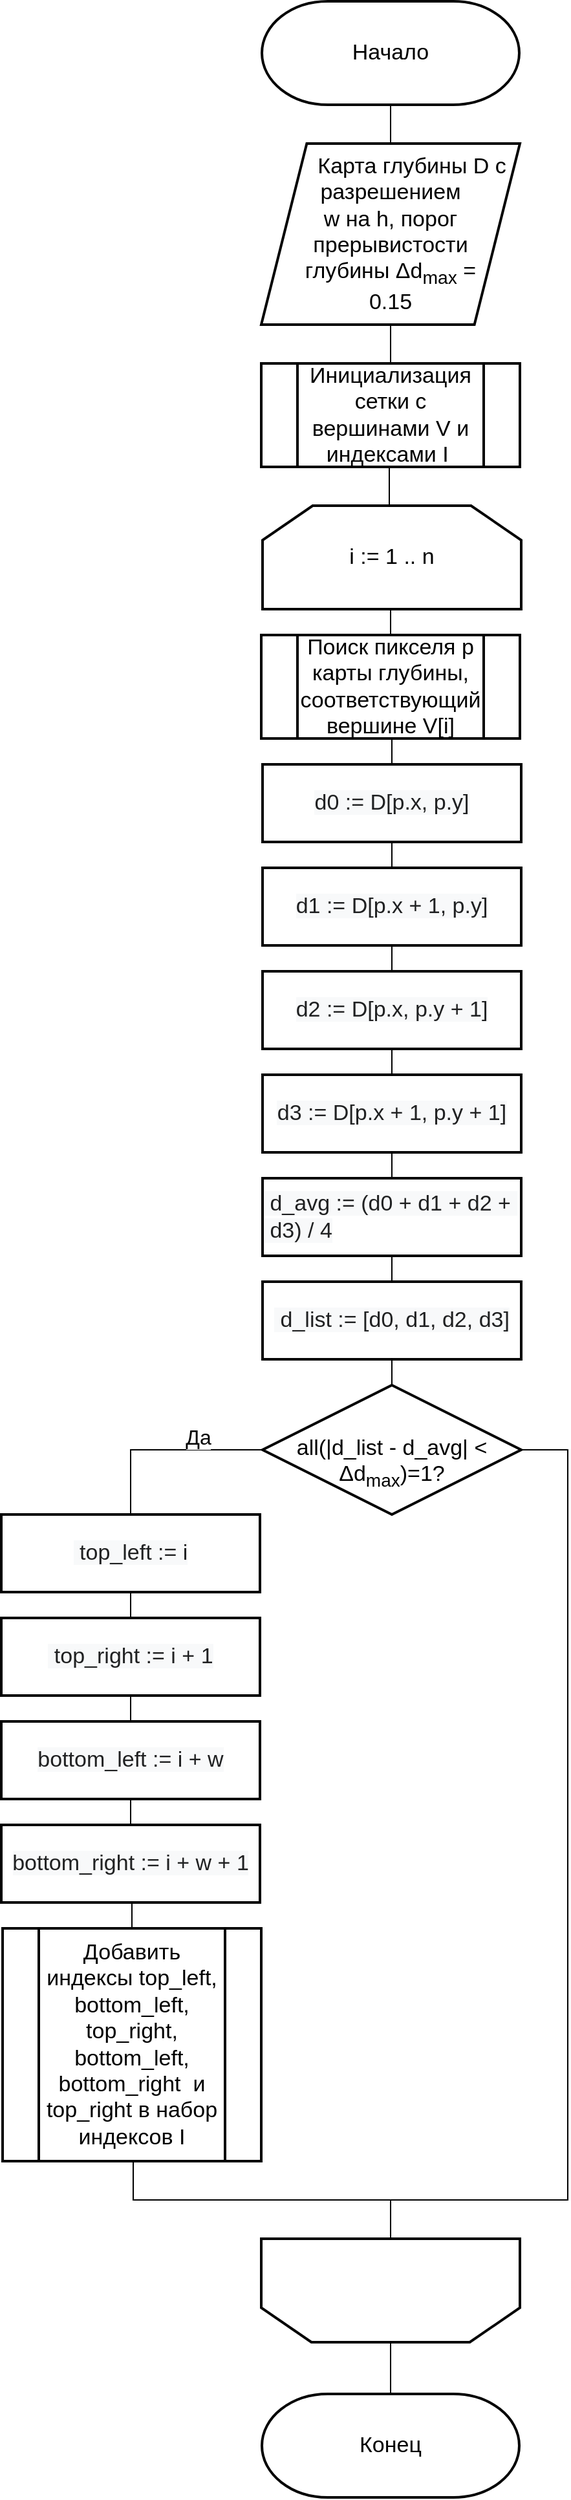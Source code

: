 <mxfile version="21.2.8" type="device">
  <diagram name="Страница 1" id="vSN0zOsbVQ_ziBr6iRNW">
    <mxGraphModel dx="2053" dy="1188" grid="1" gridSize="10" guides="1" tooltips="1" connect="1" arrows="1" fold="1" page="1" pageScale="1" pageWidth="827" pageHeight="1169" math="0" shadow="0">
      <root>
        <mxCell id="0" />
        <mxCell id="1" parent="0" />
        <mxCell id="NfnfCwqI7M4uG_9BYdU6-4" style="edgeStyle=orthogonalEdgeStyle;rounded=0;orthogonalLoop=1;jettySize=auto;html=1;exitX=0.5;exitY=1;exitDx=0;exitDy=0;exitPerimeter=0;entryX=0.5;entryY=0;entryDx=0;entryDy=0;endArrow=none;endFill=0;" parent="1" source="NfnfCwqI7M4uG_9BYdU6-1" target="NfnfCwqI7M4uG_9BYdU6-3" edge="1">
          <mxGeometry relative="1" as="geometry" />
        </mxCell>
        <mxCell id="NfnfCwqI7M4uG_9BYdU6-1" value="Начало" style="strokeWidth=2;html=1;shape=stencil(xVVNb4MwDP01HJmAaFV7nFh37GWTdnapC1FDgpysH/9+gYBaSukgl0kc8DO85+fYSsBSXUCFQRJJKDFg70GSfCGVXIJRZAObKRy8iFx4cuFq6ULQFWbGYUcgDluBLqMNqQOe+M60DFwWSNzUWbYOojf7Tf2wNFNSWhKupO5lbvKWDLi0/0ZnRxa9vDqZSxu7qLIKJRqkHno1t3FAkHx4K8XTlD49lPqOOt2/lL7nK8V+Smuf7sX3YvHEDm48jD2QW64mHpiXXMc+351XMwdyk92NyLHUImMLyNItZIec1I/cPSyygnq5B4kuXaojXqtnd/P9zH/HILi8YVgs5zMAZfaFWobuH7r0azqHcOY6JGWgbkOPXwDlGFqecC8g76X0CbG6gduzf1zuwsPxXc+mUfyjZZ8zzoTS+GQTLD6YswYdGU6W7hXhk6ndcyHc7TS2EAOCBnV3ZQP8Ag==);whiteSpace=wrap;fontSize=17;" parent="1" vertex="1">
          <mxGeometry x="288" y="10" width="250" height="80" as="geometry" />
        </mxCell>
        <mxCell id="ST-hCxSPFe-SYE2UlP30-2" style="edgeStyle=orthogonalEdgeStyle;rounded=0;orthogonalLoop=1;jettySize=auto;html=1;exitX=0.5;exitY=1;exitDx=0;exitDy=0;entryX=0.5;entryY=0;entryDx=0;entryDy=0;endArrow=none;endFill=0;" parent="1" source="NfnfCwqI7M4uG_9BYdU6-3" target="ST-hCxSPFe-SYE2UlP30-1" edge="1">
          <mxGeometry relative="1" as="geometry" />
        </mxCell>
        <mxCell id="NfnfCwqI7M4uG_9BYdU6-3" value="&amp;nbsp; &amp;nbsp; &amp;nbsp; &amp;nbsp;Карта глубины D с разрешением &lt;br&gt;w на&amp;nbsp;h, порог &lt;br&gt;прерывистости &lt;br&gt;глубины Δd&lt;sub&gt;max&lt;/sub&gt; = &lt;br&gt;0.15" style="shape=parallelogram;html=1;strokeWidth=2;perimeter=parallelogramPerimeter;whiteSpace=wrap;rounded=0;arcSize=12;size=0.176;fontSize=17;" parent="1" vertex="1">
          <mxGeometry x="313" y="120" width="200" height="140" as="geometry" />
        </mxCell>
        <mxCell id="A0MCLNn6qekpqNKE2fol-7" style="edgeStyle=orthogonalEdgeStyle;rounded=0;orthogonalLoop=1;jettySize=auto;html=1;exitX=0.5;exitY=1;exitDx=0;exitDy=0;entryX=0.5;entryY=0;entryDx=0;entryDy=0;endArrow=none;endFill=0;" parent="1" source="ST-hCxSPFe-SYE2UlP30-1" edge="1">
          <mxGeometry relative="1" as="geometry">
            <mxPoint x="412" y="370" as="sourcePoint" />
            <mxPoint x="412" y="400" as="targetPoint" />
          </mxGeometry>
        </mxCell>
        <mxCell id="ST-hCxSPFe-SYE2UlP30-4" style="edgeStyle=orthogonalEdgeStyle;rounded=0;orthogonalLoop=1;jettySize=auto;html=1;exitX=0.5;exitY=1;exitDx=0;exitDy=0;entryX=0.5;entryY=0;entryDx=0;entryDy=0;endArrow=none;endFill=0;exitPerimeter=0;" parent="1" source="kpQELVkiYAKZ-qcpzUiQ-1" target="ST-hCxSPFe-SYE2UlP30-3" edge="1">
          <mxGeometry relative="1" as="geometry">
            <mxPoint x="412" y="460" as="sourcePoint" />
          </mxGeometry>
        </mxCell>
        <mxCell id="ST-hCxSPFe-SYE2UlP30-10" style="edgeStyle=orthogonalEdgeStyle;rounded=0;orthogonalLoop=1;jettySize=auto;html=1;exitX=0.5;exitY=1;exitDx=0;exitDy=0;endArrow=none;endFill=0;" parent="1" source="A0MCLNn6qekpqNKE2fol-8" target="ST-hCxSPFe-SYE2UlP30-7" edge="1">
          <mxGeometry relative="1" as="geometry" />
        </mxCell>
        <mxCell id="A0MCLNn6qekpqNKE2fol-8" value="&lt;div style=&quot;text-align: left;&quot;&gt;&lt;font face=&quot;sans-serif&quot; color=&quot;#202122&quot;&gt;&lt;span style=&quot;background-color: rgb(248, 249, 250);&quot;&gt;d0 := D[p.x, p.y]&lt;/span&gt;&lt;/font&gt;&lt;/div&gt;" style="rounded=0;whiteSpace=wrap;html=1;absoluteArcSize=1;arcSize=14;strokeWidth=2;fontSize=17;fontStyle=0" parent="1" vertex="1">
          <mxGeometry x="314" y="600" width="200" height="60" as="geometry" />
        </mxCell>
        <mxCell id="A0MCLNn6qekpqNKE2fol-22" value="Конец" style="strokeWidth=2;html=1;shape=stencil(xVVNb4MwDP01HJmAaFV7nFh37GWTdnapC1FDgpysH/9+gYBaSukgl0kc8DO85+fYSsBSXUCFQRJJKDFg70GSfCGVXIJRZAObKRy8iFx4cuFq6ULQFWbGYUcgDluBLqMNqQOe+M60DFwWSNzUWbYOojf7Tf2wNFNSWhKupO5lbvKWDLi0/0ZnRxa9vDqZSxu7qLIKJRqkHno1t3FAkHx4K8XTlD49lPqOOt2/lL7nK8V+Smuf7sX3YvHEDm48jD2QW64mHpiXXMc+351XMwdyk92NyLHUImMLyNItZIec1I/cPSyygnq5B4kuXaojXqtnd/P9zH/HILi8YVgs5zMAZfaFWobuH7r0azqHcOY6JGWgbkOPXwDlGFqecC8g76X0CbG6gduzf1zuwsPxXc+mUfyjZZ8zzoTS+GQTLD6YswYdGU6W7hXhk6ndcyHc7TS2EAOCBnV3ZQP8Ag==);whiteSpace=wrap;fontSize=17;" parent="1" vertex="1">
          <mxGeometry x="288" y="1860" width="250" height="80" as="geometry" />
        </mxCell>
        <mxCell id="ST-hCxSPFe-SYE2UlP30-1" value="Инициализация сетки с вершинами V и индексами I&amp;nbsp;" style="verticalLabelPosition=middle;verticalAlign=middle;html=1;shape=process;whiteSpace=wrap;rounded=0;size=0.14;arcSize=6;strokeWidth=2;labelPosition=center;align=center;fontSize=17;" parent="1" vertex="1">
          <mxGeometry x="313" y="290" width="200" height="80" as="geometry" />
        </mxCell>
        <mxCell id="ST-hCxSPFe-SYE2UlP30-6" style="edgeStyle=orthogonalEdgeStyle;rounded=0;orthogonalLoop=1;jettySize=auto;html=1;exitX=0.5;exitY=1;exitDx=0;exitDy=0;entryX=0.5;entryY=0;entryDx=0;entryDy=0;endArrow=none;endFill=0;" parent="1" source="ST-hCxSPFe-SYE2UlP30-3" target="A0MCLNn6qekpqNKE2fol-8" edge="1">
          <mxGeometry relative="1" as="geometry" />
        </mxCell>
        <mxCell id="ST-hCxSPFe-SYE2UlP30-3" value="Поиск пикселя p карты глубины, соответствующий вершине V[i]" style="verticalLabelPosition=middle;verticalAlign=middle;html=1;shape=process;whiteSpace=wrap;rounded=0;size=0.14;arcSize=6;strokeWidth=2;labelPosition=center;align=center;fontSize=17;" parent="1" vertex="1">
          <mxGeometry x="313" y="500" width="200" height="80" as="geometry" />
        </mxCell>
        <mxCell id="ST-hCxSPFe-SYE2UlP30-11" style="edgeStyle=orthogonalEdgeStyle;rounded=0;orthogonalLoop=1;jettySize=auto;html=1;exitX=0.5;exitY=1;exitDx=0;exitDy=0;entryX=0.5;entryY=0;entryDx=0;entryDy=0;endArrow=none;endFill=0;" parent="1" source="ST-hCxSPFe-SYE2UlP30-7" target="ST-hCxSPFe-SYE2UlP30-8" edge="1">
          <mxGeometry relative="1" as="geometry" />
        </mxCell>
        <mxCell id="ST-hCxSPFe-SYE2UlP30-7" value="&lt;div style=&quot;text-align: left;&quot;&gt;&lt;font face=&quot;sans-serif&quot; color=&quot;#202122&quot;&gt;&lt;span style=&quot;background-color: rgb(248, 249, 250);&quot;&gt;d1 := D[p.x + 1, p.y]&lt;/span&gt;&lt;/font&gt;&lt;/div&gt;" style="rounded=0;whiteSpace=wrap;html=1;absoluteArcSize=1;arcSize=14;strokeWidth=2;fontSize=17;fontStyle=0" parent="1" vertex="1">
          <mxGeometry x="314" y="680" width="200" height="60" as="geometry" />
        </mxCell>
        <mxCell id="ST-hCxSPFe-SYE2UlP30-12" style="edgeStyle=orthogonalEdgeStyle;rounded=0;orthogonalLoop=1;jettySize=auto;html=1;exitX=0.5;exitY=1;exitDx=0;exitDy=0;entryX=0.5;entryY=0;entryDx=0;entryDy=0;endArrow=none;endFill=0;" parent="1" source="ST-hCxSPFe-SYE2UlP30-8" target="ST-hCxSPFe-SYE2UlP30-9" edge="1">
          <mxGeometry relative="1" as="geometry" />
        </mxCell>
        <mxCell id="ST-hCxSPFe-SYE2UlP30-8" value="&lt;div style=&quot;text-align: left;&quot;&gt;&lt;font face=&quot;sans-serif&quot; color=&quot;#202122&quot;&gt;&lt;span style=&quot;background-color: rgb(248, 249, 250);&quot;&gt;d2 := D[p.x, p.y + 1]&lt;/span&gt;&lt;/font&gt;&lt;/div&gt;" style="rounded=0;whiteSpace=wrap;html=1;absoluteArcSize=1;arcSize=14;strokeWidth=2;fontSize=17;fontStyle=0" parent="1" vertex="1">
          <mxGeometry x="314" y="760" width="200" height="60" as="geometry" />
        </mxCell>
        <mxCell id="ST-hCxSPFe-SYE2UlP30-14" style="edgeStyle=orthogonalEdgeStyle;rounded=0;orthogonalLoop=1;jettySize=auto;html=1;exitX=0.5;exitY=1;exitDx=0;exitDy=0;entryX=0.5;entryY=0;entryDx=0;entryDy=0;endArrow=none;endFill=0;" parent="1" source="ST-hCxSPFe-SYE2UlP30-9" target="ST-hCxSPFe-SYE2UlP30-13" edge="1">
          <mxGeometry relative="1" as="geometry" />
        </mxCell>
        <mxCell id="ST-hCxSPFe-SYE2UlP30-9" value="&lt;div style=&quot;text-align: left;&quot;&gt;&lt;font face=&quot;sans-serif&quot; color=&quot;#202122&quot;&gt;&lt;span style=&quot;background-color: rgb(248, 249, 250);&quot;&gt;d3 := D[p.x + 1, p.y + 1]&lt;/span&gt;&lt;/font&gt;&lt;/div&gt;" style="rounded=0;whiteSpace=wrap;html=1;absoluteArcSize=1;arcSize=14;strokeWidth=2;fontSize=17;fontStyle=0" parent="1" vertex="1">
          <mxGeometry x="314" y="840" width="200" height="60" as="geometry" />
        </mxCell>
        <mxCell id="ST-hCxSPFe-SYE2UlP30-16" style="edgeStyle=orthogonalEdgeStyle;rounded=0;orthogonalLoop=1;jettySize=auto;html=1;exitX=0.5;exitY=1;exitDx=0;exitDy=0;entryX=0.5;entryY=0;entryDx=0;entryDy=0;endArrow=none;endFill=0;" parent="1" source="ST-hCxSPFe-SYE2UlP30-13" target="ST-hCxSPFe-SYE2UlP30-15" edge="1">
          <mxGeometry relative="1" as="geometry" />
        </mxCell>
        <mxCell id="ST-hCxSPFe-SYE2UlP30-13" value="&lt;div style=&quot;text-align: left;&quot;&gt;&lt;font face=&quot;sans-serif&quot; color=&quot;#202122&quot;&gt;&lt;span style=&quot;background-color: rgb(248, 249, 250);&quot;&gt;&amp;nbsp;d_avg := (d0 + d1 + d2 +&amp;nbsp; &amp;nbsp;d3) / 4&lt;/span&gt;&lt;/font&gt;&lt;/div&gt;" style="rounded=0;whiteSpace=wrap;html=1;absoluteArcSize=1;arcSize=14;strokeWidth=2;fontSize=17;fontStyle=0" parent="1" vertex="1">
          <mxGeometry x="314" y="920" width="200" height="60" as="geometry" />
        </mxCell>
        <mxCell id="ST-hCxSPFe-SYE2UlP30-18" style="edgeStyle=orthogonalEdgeStyle;rounded=0;orthogonalLoop=1;jettySize=auto;html=1;exitX=0.5;exitY=1;exitDx=0;exitDy=0;entryX=0.5;entryY=0;entryDx=0;entryDy=0;entryPerimeter=0;endArrow=none;endFill=0;" parent="1" source="ST-hCxSPFe-SYE2UlP30-15" target="ST-hCxSPFe-SYE2UlP30-17" edge="1">
          <mxGeometry relative="1" as="geometry" />
        </mxCell>
        <mxCell id="ST-hCxSPFe-SYE2UlP30-15" value="&lt;div style=&quot;text-align: left;&quot;&gt;&lt;font face=&quot;sans-serif&quot; color=&quot;#202122&quot;&gt;&lt;span style=&quot;background-color: rgb(248, 249, 250);&quot;&gt;&amp;nbsp;d_list := [d0, d1, d2, d3]&lt;/span&gt;&lt;/font&gt;&lt;/div&gt;" style="rounded=0;whiteSpace=wrap;html=1;absoluteArcSize=1;arcSize=14;strokeWidth=2;fontSize=17;fontStyle=0" parent="1" vertex="1">
          <mxGeometry x="314" y="1000" width="200" height="60" as="geometry" />
        </mxCell>
        <mxCell id="ST-hCxSPFe-SYE2UlP30-20" value="Да" style="edgeStyle=orthogonalEdgeStyle;rounded=0;orthogonalLoop=1;jettySize=auto;html=1;exitX=0;exitY=0.5;exitDx=0;exitDy=0;exitPerimeter=0;entryX=0.5;entryY=0;entryDx=0;entryDy=0;fontSize=16;endArrow=none;endFill=0;" parent="1" source="ST-hCxSPFe-SYE2UlP30-17" target="kpQELVkiYAKZ-qcpzUiQ-6" edge="1">
          <mxGeometry x="-0.342" y="-10" relative="1" as="geometry">
            <mxPoint as="offset" />
            <mxPoint x="214" y="1220" as="targetPoint" />
          </mxGeometry>
        </mxCell>
        <mxCell id="ST-hCxSPFe-SYE2UlP30-22" style="edgeStyle=orthogonalEdgeStyle;rounded=0;orthogonalLoop=1;jettySize=auto;html=1;exitX=1;exitY=0.5;exitDx=0;exitDy=0;exitPerimeter=0;entryX=0.5;entryY=1;entryDx=0;entryDy=0;endArrow=none;endFill=0;entryPerimeter=0;" parent="1" source="ST-hCxSPFe-SYE2UlP30-17" target="kpQELVkiYAKZ-qcpzUiQ-2" edge="1">
          <mxGeometry relative="1" as="geometry">
            <mxPoint x="614" y="1220" as="targetPoint" />
            <Array as="points">
              <mxPoint x="550" y="1130" />
              <mxPoint x="550" y="1710" />
              <mxPoint x="413" y="1710" />
            </Array>
          </mxGeometry>
        </mxCell>
        <mxCell id="ST-hCxSPFe-SYE2UlP30-17" value="&lt;br&gt;all(|d_list - d_avg| &amp;lt; Δd&lt;sub style=&quot;border-color: var(--border-color);&quot;&gt;&lt;font style=&quot;font-size: 14px;&quot;&gt;max&lt;/font&gt;&lt;/sub&gt;)=1?" style="strokeWidth=2;html=1;shape=mxgraph.flowchart.decision;whiteSpace=wrap;fontSize=17;" parent="1" vertex="1">
          <mxGeometry x="314" y="1080" width="200" height="100" as="geometry" />
        </mxCell>
        <mxCell id="kpQELVkiYAKZ-qcpzUiQ-4" style="edgeStyle=orthogonalEdgeStyle;rounded=0;orthogonalLoop=1;jettySize=auto;html=1;entryX=0.5;entryY=1;entryDx=0;entryDy=0;entryPerimeter=0;endArrow=none;endFill=0;exitX=0.5;exitY=1;exitDx=0;exitDy=0;" parent="1" source="kpQELVkiYAKZ-qcpzUiQ-10" target="kpQELVkiYAKZ-qcpzUiQ-2" edge="1">
          <mxGeometry relative="1" as="geometry">
            <mxPoint x="213" y="1680" as="sourcePoint" />
            <Array as="points">
              <mxPoint x="214" y="1680" />
              <mxPoint x="214" y="1710" />
              <mxPoint x="413" y="1710" />
            </Array>
          </mxGeometry>
        </mxCell>
        <mxCell id="kpQELVkiYAKZ-qcpzUiQ-1" value="i := 1 .. n" style="strokeWidth=2;html=1;shape=stencil(rZVNb4MwDIZ/Ta5VIKItx4l1p6qXHnpOqTuiQoICa7d/vxQXjY/BmKnEAb+G94ktW2EiKhKZA/O5lhkw8cp8f2tM7oStylTpQveaYGLJMbxhGK4xlEUOcYnaVVoljylgpiitucBNncqHg9IJWHQVG8Zf3Df3R0Sx0dqZKKOLVqaRd2ZSafcv/0QzvggQ8/WIMcodIYMSbEv9KW+HAvPfyCRvGmlPILUrqrl/kQ7/J3k00obSvS7LmwjbEeriC+53cOF6Im9P4oXU6ki9rLeOUN0AT0ROGVpAER1lfHm35kOffj1lLu/L3UvU6cxcoTF0nV6NNaB2SJVuOKxmO3Qa+ASLIJhtsSScIpjtwJ/sQOklZSTi1BQwsjlO741lpQ7MsojOxsLIkJ9VmuJlNrQ/PYNKxcu1Er4B);whiteSpace=wrap;fontSize=17;" parent="1" vertex="1">
          <mxGeometry x="314" y="400" width="200" height="80" as="geometry" />
        </mxCell>
        <mxCell id="kpQELVkiYAKZ-qcpzUiQ-5" style="edgeStyle=orthogonalEdgeStyle;rounded=0;orthogonalLoop=1;jettySize=auto;html=1;exitX=0.5;exitY=0;exitDx=0;exitDy=0;exitPerimeter=0;entryX=0.5;entryY=0;entryDx=0;entryDy=0;entryPerimeter=0;endArrow=none;endFill=0;" parent="1" source="kpQELVkiYAKZ-qcpzUiQ-2" target="A0MCLNn6qekpqNKE2fol-22" edge="1">
          <mxGeometry relative="1" as="geometry" />
        </mxCell>
        <mxCell id="kpQELVkiYAKZ-qcpzUiQ-2" value="" style="strokeWidth=2;html=1;shape=stencil(rZVNb4MwDIZ/Ta5VIKItx4l1p6qXHnpOqTuiQoICa7d/vxQXjY/BmKnEAb+G94ktW2EiKhKZA/O5lhkw8cp8f2tM7oStylTpQveaYGLJMbxhGK4xlEUOcYnaVVoljylgpiitucBNncqHg9IJWHQVG8Zf3Df3R0Sx0dqZKKOLVqaRd2ZSafcv/0QzvggQ8/WIMcodIYMSbEv9KW+HAvPfyCRvGmlPILUrqrl/kQ7/J3k00obSvS7LmwjbEeriC+53cOF6Im9P4oXU6ki9rLeOUN0AT0ROGVpAER1lfHm35kOffj1lLu/L3UvU6cxcoTF0nV6NNaB2SJVuOKxmO3Qa+ASLIJhtsSScIpjtwJ/sQOklZSTi1BQwsjlO741lpQ7MsojOxsLIkJ9VmuJlNrQ/PYNKxcu1Er4B);whiteSpace=wrap;flipV=1;" parent="1" vertex="1">
          <mxGeometry x="313" y="1740" width="200" height="80" as="geometry" />
        </mxCell>
        <mxCell id="kpQELVkiYAKZ-qcpzUiQ-14" style="edgeStyle=orthogonalEdgeStyle;rounded=0;orthogonalLoop=1;jettySize=auto;html=1;exitX=0.5;exitY=1;exitDx=0;exitDy=0;entryX=0.5;entryY=0;entryDx=0;entryDy=0;endArrow=none;endFill=0;" parent="1" source="kpQELVkiYAKZ-qcpzUiQ-6" target="kpQELVkiYAKZ-qcpzUiQ-7" edge="1">
          <mxGeometry relative="1" as="geometry" />
        </mxCell>
        <mxCell id="kpQELVkiYAKZ-qcpzUiQ-6" value="&lt;div style=&quot;text-align: left;&quot;&gt;&lt;font face=&quot;sans-serif&quot; color=&quot;#202122&quot;&gt;&lt;span style=&quot;background-color: rgb(248, 249, 250);&quot;&gt;&amp;nbsp;top_left := i&lt;/span&gt;&lt;/font&gt;&lt;/div&gt;" style="rounded=0;whiteSpace=wrap;html=1;absoluteArcSize=1;arcSize=14;strokeWidth=2;fontSize=17;fontStyle=0" parent="1" vertex="1">
          <mxGeometry x="112" y="1180" width="200" height="60" as="geometry" />
        </mxCell>
        <mxCell id="kpQELVkiYAKZ-qcpzUiQ-13" style="edgeStyle=orthogonalEdgeStyle;rounded=0;orthogonalLoop=1;jettySize=auto;html=1;exitX=0.5;exitY=1;exitDx=0;exitDy=0;entryX=0.5;entryY=0;entryDx=0;entryDy=0;endArrow=none;endFill=0;" parent="1" source="kpQELVkiYAKZ-qcpzUiQ-7" target="kpQELVkiYAKZ-qcpzUiQ-8" edge="1">
          <mxGeometry relative="1" as="geometry" />
        </mxCell>
        <mxCell id="kpQELVkiYAKZ-qcpzUiQ-7" value="&lt;div style=&quot;text-align: left;&quot;&gt;&lt;font face=&quot;sans-serif&quot; color=&quot;#202122&quot;&gt;&lt;span style=&quot;background-color: rgb(248, 249, 250);&quot;&gt;&amp;nbsp;top_right := i + 1&lt;/span&gt;&lt;/font&gt;&lt;/div&gt;" style="rounded=0;whiteSpace=wrap;html=1;absoluteArcSize=1;arcSize=14;strokeWidth=2;fontSize=17;fontStyle=0" parent="1" vertex="1">
          <mxGeometry x="112" y="1260" width="200" height="60" as="geometry" />
        </mxCell>
        <mxCell id="kpQELVkiYAKZ-qcpzUiQ-12" style="edgeStyle=orthogonalEdgeStyle;rounded=0;orthogonalLoop=1;jettySize=auto;html=1;exitX=0.5;exitY=1;exitDx=0;exitDy=0;entryX=0.5;entryY=0;entryDx=0;entryDy=0;endArrow=none;endFill=0;" parent="1" source="kpQELVkiYAKZ-qcpzUiQ-8" target="kpQELVkiYAKZ-qcpzUiQ-9" edge="1">
          <mxGeometry relative="1" as="geometry" />
        </mxCell>
        <mxCell id="kpQELVkiYAKZ-qcpzUiQ-8" value="&lt;div style=&quot;text-align: left;&quot;&gt;&lt;font face=&quot;sans-serif&quot; color=&quot;#202122&quot;&gt;&lt;span style=&quot;background-color: rgb(248, 249, 250);&quot;&gt;bottom_left := i + w&lt;/span&gt;&lt;/font&gt;&lt;/div&gt;" style="rounded=0;whiteSpace=wrap;html=1;absoluteArcSize=1;arcSize=14;strokeWidth=2;fontSize=17;fontStyle=0" parent="1" vertex="1">
          <mxGeometry x="112" y="1340" width="200" height="60" as="geometry" />
        </mxCell>
        <mxCell id="kpQELVkiYAKZ-qcpzUiQ-11" style="edgeStyle=orthogonalEdgeStyle;rounded=0;orthogonalLoop=1;jettySize=auto;html=1;exitX=0.5;exitY=1;exitDx=0;exitDy=0;entryX=0.5;entryY=0;entryDx=0;entryDy=0;endArrow=none;endFill=0;" parent="1" source="kpQELVkiYAKZ-qcpzUiQ-9" target="kpQELVkiYAKZ-qcpzUiQ-10" edge="1">
          <mxGeometry relative="1" as="geometry" />
        </mxCell>
        <mxCell id="kpQELVkiYAKZ-qcpzUiQ-9" value="&lt;div style=&quot;text-align: left;&quot;&gt;&lt;font face=&quot;sans-serif&quot; color=&quot;#202122&quot;&gt;&lt;span style=&quot;background-color: rgb(248, 249, 250);&quot;&gt;bottom_right := i + w + 1&lt;/span&gt;&lt;/font&gt;&lt;/div&gt;" style="rounded=0;whiteSpace=wrap;html=1;absoluteArcSize=1;arcSize=14;strokeWidth=2;fontSize=17;fontStyle=0" parent="1" vertex="1">
          <mxGeometry x="112" y="1420" width="200" height="60" as="geometry" />
        </mxCell>
        <mxCell id="kpQELVkiYAKZ-qcpzUiQ-10" value="Добавить индексы top_left, bottom_left, top_right, bottom_left, bottom_right&amp;nbsp; и top_right в набор индексов I" style="verticalLabelPosition=middle;verticalAlign=middle;html=1;shape=process;whiteSpace=wrap;rounded=0;size=0.14;arcSize=6;strokeWidth=2;labelPosition=center;align=center;fontSize=17;" parent="1" vertex="1">
          <mxGeometry x="113" y="1500" width="200" height="180" as="geometry" />
        </mxCell>
      </root>
    </mxGraphModel>
  </diagram>
</mxfile>
